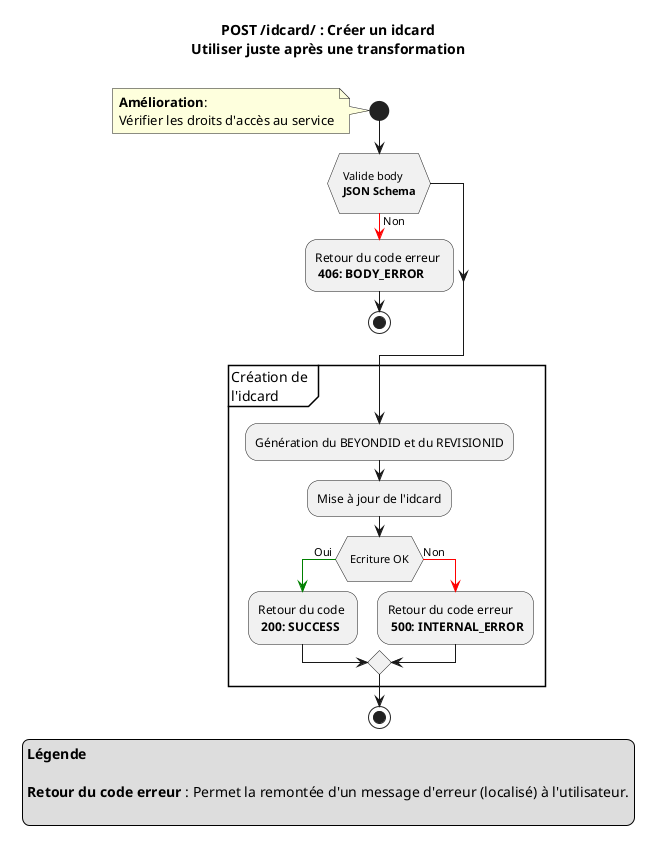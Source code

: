 @startuml

title
POST **/idcard/** : Créer un idcard
Utiliser juste après une transformation

end title

start
note
**Amélioration**:
Vérifier les droits d'accès au service
endnote
if ( \n Valide body \n **JSON Schema** \n )
    -[#red]-> Non ;
    -Retour du code erreur \n **406: BODY_ERROR**
    stop
endif


partition "Création de \nl'idcard" {
    -Génération du BEYONDID et du REVISIONID
    -Mise à jour de l'idcard
    if ( \n Ecriture OK \n )
        -[#green]-> Oui ;
        -Retour du code \n **200: SUCCESS**
    else
        -[#red]-> Non ;
        -Retour du code erreur \n **500: INTERNAL_ERROR**
    endif
}
stop

legend 
**Légende**

**Retour du code erreur** : Permet la remontée d'un message d'erreur (localisé) à l'utilisateur.

endlegend

@enduml
